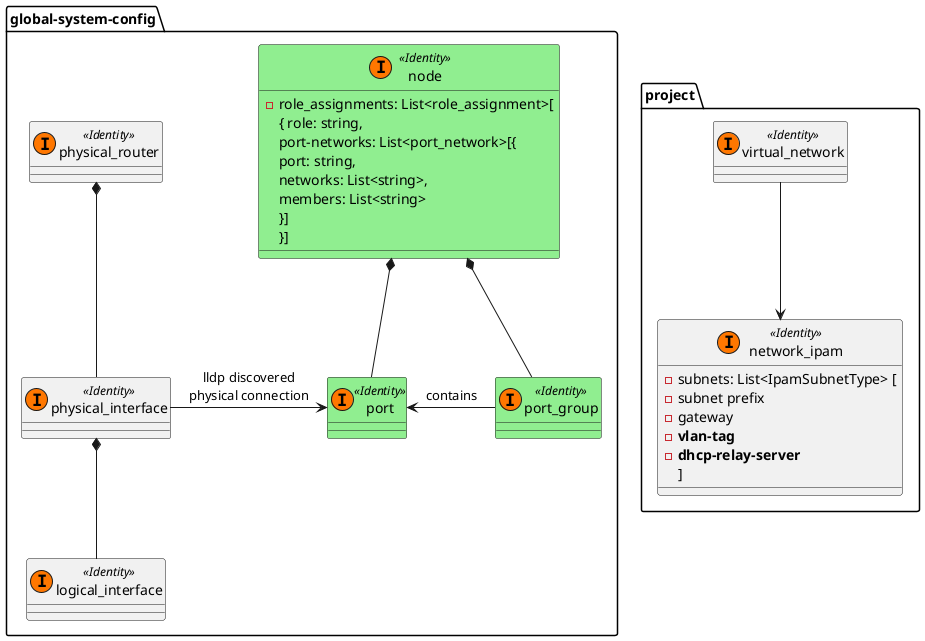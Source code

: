 @startuml
package global-system-config {
  class physical_router << (I, #FF7700) Identity>> {
  }

  class physical_interface << (I, #FF7700) Identity>> {
  }

  class logical_interface << (I, #FF7700) Identity>> {
  }

  class node << (I, #FF7700) Identity>> #lightgreen {
    - role_assignments: List<role_assignment>[
        { role: string,
          port-networks: List<port_network>[{
              port: string,
              networks: List<string>,
              members: List<string>
          }]
        }]
  }

  class port << (I, #FF7700) Identity>> #lightgreen {
  }

  class port_group << (I, #FF7700) Identity>> #lightgreen {
  }

  physical_router *-- physical_interface
  physical_interface *-- "logical_interface"

  node *-- port
  node *-- "port_group"
  "port" <- "port_group": contains

  physical_interface -> "port": \nlldp discovered\nphysical connection
}

package project {
  class virtual_network << (I, #FF7700) Identity>> {
  }

  class network_ipam << (I, #FF7700) Identity>> {
    - subnets: List<IpamSubnetType> [
        - subnet prefix
        - gateway
        - <b>vlan-tag
        - <b>dhcp-relay-server
      ]
  }

  virtual_network --> network_ipam
}
@enduml